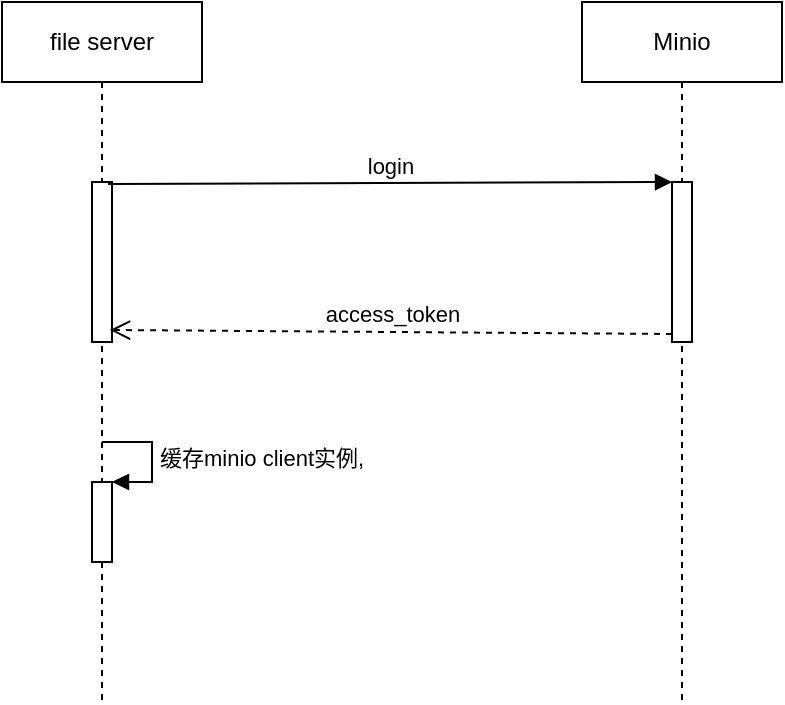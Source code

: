 <mxfile version="13.8.5" type="github" pages="3">
  <diagram name="Page-1" id="e7e014a7-5840-1c2e-5031-d8a46d1fe8dd">
    <mxGraphModel dx="892" dy="623" grid="1" gridSize="10" guides="1" tooltips="1" connect="1" arrows="1" fold="1" page="1" pageScale="1" pageWidth="1169" pageHeight="826" background="#ffffff" math="0" shadow="0">
      <root>
        <mxCell id="0" />
        <mxCell id="1" parent="0" />
        <mxCell id="priEPYK3QvKNsAf5k7gz-41" value="file server" style="shape=umlLifeline;perimeter=lifelinePerimeter;whiteSpace=wrap;html=1;container=1;collapsible=0;recursiveResize=0;outlineConnect=0;" parent="1" vertex="1">
          <mxGeometry x="270" y="120" width="100" height="350" as="geometry" />
        </mxCell>
        <mxCell id="priEPYK3QvKNsAf5k7gz-46" value="" style="html=1;points=[];perimeter=orthogonalPerimeter;" parent="priEPYK3QvKNsAf5k7gz-41" vertex="1">
          <mxGeometry x="45" y="90" width="10" height="80" as="geometry" />
        </mxCell>
        <mxCell id="priEPYK3QvKNsAf5k7gz-48" value="" style="html=1;points=[];perimeter=orthogonalPerimeter;" parent="priEPYK3QvKNsAf5k7gz-41" vertex="1">
          <mxGeometry x="45" y="240" width="10" height="40" as="geometry" />
        </mxCell>
        <mxCell id="priEPYK3QvKNsAf5k7gz-49" value="缓存minio client实例," style="edgeStyle=orthogonalEdgeStyle;html=1;align=left;spacingLeft=2;endArrow=block;rounded=0;entryX=1;entryY=0;" parent="priEPYK3QvKNsAf5k7gz-41" target="priEPYK3QvKNsAf5k7gz-48" edge="1">
          <mxGeometry relative="1" as="geometry">
            <mxPoint x="50" y="220" as="sourcePoint" />
            <Array as="points">
              <mxPoint x="75" y="220" />
            </Array>
          </mxGeometry>
        </mxCell>
        <mxCell id="priEPYK3QvKNsAf5k7gz-42" value="Minio" style="shape=umlLifeline;perimeter=lifelinePerimeter;whiteSpace=wrap;html=1;container=1;collapsible=0;recursiveResize=0;outlineConnect=0;" parent="1" vertex="1">
          <mxGeometry x="560" y="120" width="100" height="350" as="geometry" />
        </mxCell>
        <mxCell id="priEPYK3QvKNsAf5k7gz-43" value="" style="html=1;points=[];perimeter=orthogonalPerimeter;" parent="priEPYK3QvKNsAf5k7gz-42" vertex="1">
          <mxGeometry x="45" y="90" width="10" height="80" as="geometry" />
        </mxCell>
        <mxCell id="priEPYK3QvKNsAf5k7gz-44" value="login" style="html=1;verticalAlign=bottom;endArrow=block;entryX=0;entryY=0;exitX=0.8;exitY=0.013;exitDx=0;exitDy=0;exitPerimeter=0;" parent="1" source="priEPYK3QvKNsAf5k7gz-46" target="priEPYK3QvKNsAf5k7gz-43" edge="1">
          <mxGeometry relative="1" as="geometry">
            <mxPoint x="535" y="210" as="sourcePoint" />
          </mxGeometry>
        </mxCell>
        <mxCell id="priEPYK3QvKNsAf5k7gz-45" value="access_token" style="html=1;verticalAlign=bottom;endArrow=open;dashed=1;endSize=8;exitX=0;exitY=0.95;entryX=0.9;entryY=0.925;entryDx=0;entryDy=0;entryPerimeter=0;" parent="1" source="priEPYK3QvKNsAf5k7gz-43" target="priEPYK3QvKNsAf5k7gz-46" edge="1">
          <mxGeometry relative="1" as="geometry">
            <mxPoint x="535" y="286" as="targetPoint" />
          </mxGeometry>
        </mxCell>
      </root>
    </mxGraphModel>
  </diagram>
  <diagram id="bA8vDEb1wT1LGzQCFEHi" name="Page-2">
    <mxGraphModel dx="892" dy="623" grid="1" gridSize="10" guides="1" tooltips="1" connect="1" arrows="1" fold="1" page="1" pageScale="1" pageWidth="827" pageHeight="1169" math="0" shadow="0">
      <root>
        <mxCell id="vsohJtUWhULld6wBx5Kd-0" />
        <mxCell id="vsohJtUWhULld6wBx5Kd-1" parent="vsohJtUWhULld6wBx5Kd-0" />
        <mxCell id="vsohJtUWhULld6wBx5Kd-2" value="Client" style="shape=umlLifeline;perimeter=lifelinePerimeter;whiteSpace=wrap;html=1;container=1;collapsible=0;recursiveResize=0;outlineConnect=0;" parent="vsohJtUWhULld6wBx5Kd-1" vertex="1">
          <mxGeometry x="100" y="40" width="100" height="560" as="geometry" />
        </mxCell>
        <mxCell id="vsohJtUWhULld6wBx5Kd-8" value="" style="html=1;points=[];perimeter=orthogonalPerimeter;" parent="vsohJtUWhULld6wBx5Kd-2" vertex="1">
          <mxGeometry x="45" y="80" width="10" height="230" as="geometry" />
        </mxCell>
        <mxCell id="rz6bkKlkchfj7_ZGwmfC-10" value="" style="html=1;points=[];perimeter=orthogonalPerimeter;" parent="vsohJtUWhULld6wBx5Kd-2" vertex="1">
          <mxGeometry x="45" y="340" width="10" height="80" as="geometry" />
        </mxCell>
        <mxCell id="rz6bkKlkchfj7_ZGwmfC-14" value="" style="html=1;points=[];perimeter=orthogonalPerimeter;" parent="vsohJtUWhULld6wBx5Kd-2" vertex="1">
          <mxGeometry x="45" y="450" width="10" height="80" as="geometry" />
        </mxCell>
        <mxCell id="vsohJtUWhULld6wBx5Kd-3" value="Iteam API server" style="shape=umlLifeline;perimeter=lifelinePerimeter;whiteSpace=wrap;html=1;container=1;collapsible=0;recursiveResize=0;outlineConnect=0;" parent="vsohJtUWhULld6wBx5Kd-1" vertex="1">
          <mxGeometry x="280" y="40" width="100" height="560" as="geometry" />
        </mxCell>
        <mxCell id="vsohJtUWhULld6wBx5Kd-5" value="" style="html=1;points=[];perimeter=orthogonalPerimeter;" parent="vsohJtUWhULld6wBx5Kd-3" vertex="1">
          <mxGeometry x="45" y="80" width="10" height="230" as="geometry" />
        </mxCell>
        <mxCell id="rz6bkKlkchfj7_ZGwmfC-1" value="" style="html=1;points=[];perimeter=orthogonalPerimeter;" parent="vsohJtUWhULld6wBx5Kd-3" vertex="1">
          <mxGeometry x="55" y="110" width="10" height="20" as="geometry" />
        </mxCell>
        <mxCell id="rz6bkKlkchfj7_ZGwmfC-2" value="结构化文件对象" style="edgeStyle=orthogonalEdgeStyle;html=1;align=left;spacingLeft=2;endArrow=block;rounded=0;entryX=1;entryY=0;" parent="vsohJtUWhULld6wBx5Kd-3" target="rz6bkKlkchfj7_ZGwmfC-1" edge="1">
          <mxGeometry relative="1" as="geometry">
            <mxPoint x="60" y="90" as="sourcePoint" />
            <Array as="points">
              <mxPoint x="85" y="90" />
            </Array>
          </mxGeometry>
        </mxCell>
        <mxCell id="rz6bkKlkchfj7_ZGwmfC-11" value="" style="html=1;points=[];perimeter=orthogonalPerimeter;" parent="vsohJtUWhULld6wBx5Kd-3" vertex="1">
          <mxGeometry x="45" y="450" width="10" height="80" as="geometry" />
        </mxCell>
        <mxCell id="vsohJtUWhULld6wBx5Kd-4" value="Minio" style="shape=umlLifeline;perimeter=lifelinePerimeter;whiteSpace=wrap;html=1;container=1;collapsible=0;recursiveResize=0;outlineConnect=0;" parent="vsohJtUWhULld6wBx5Kd-1" vertex="1">
          <mxGeometry x="734" y="40" width="100" height="560" as="geometry" />
        </mxCell>
        <mxCell id="vsohJtUWhULld6wBx5Kd-13" value="" style="html=1;points=[];perimeter=orthogonalPerimeter;" parent="vsohJtUWhULld6wBx5Kd-4" vertex="1">
          <mxGeometry x="45" y="180" width="10" height="80" as="geometry" />
        </mxCell>
        <mxCell id="rz6bkKlkchfj7_ZGwmfC-7" value="" style="html=1;points=[];perimeter=orthogonalPerimeter;" parent="vsohJtUWhULld6wBx5Kd-4" vertex="1">
          <mxGeometry x="45" y="340" width="10" height="80" as="geometry" />
        </mxCell>
        <mxCell id="vsohJtUWhULld6wBx5Kd-6" value="获取上传URL" style="html=1;verticalAlign=bottom;endArrow=block;exitX=1;exitY=0.026;exitDx=0;exitDy=0;exitPerimeter=0;entryX=-0.1;entryY=0.022;entryDx=0;entryDy=0;entryPerimeter=0;" parent="vsohJtUWhULld6wBx5Kd-1" source="vsohJtUWhULld6wBx5Kd-8" target="vsohJtUWhULld6wBx5Kd-5" edge="1">
          <mxGeometry relative="1" as="geometry">
            <mxPoint x="385" y="120" as="sourcePoint" />
            <mxPoint x="310" y="120" as="targetPoint" />
          </mxGeometry>
        </mxCell>
        <mxCell id="vsohJtUWhULld6wBx5Kd-14" value="请求资源上传URL" style="html=1;verticalAlign=bottom;endArrow=block;entryX=0;entryY=0.088;exitX=1;exitY=0.075;exitDx=0;exitDy=0;exitPerimeter=0;entryDx=0;entryDy=0;entryPerimeter=0;" parent="vsohJtUWhULld6wBx5Kd-1" source="rz6bkKlkchfj7_ZGwmfC-3" target="vsohJtUWhULld6wBx5Kd-13" edge="1">
          <mxGeometry relative="1" as="geometry">
            <mxPoint x="640" y="220" as="sourcePoint" />
          </mxGeometry>
        </mxCell>
        <mxCell id="vsohJtUWhULld6wBx5Kd-15" value="带临时凭证的上传URL" style="html=1;verticalAlign=bottom;endArrow=open;dashed=1;endSize=8;exitX=-0.2;exitY=0.863;entryX=1.2;entryY=0.85;entryDx=0;entryDy=0;entryPerimeter=0;exitDx=0;exitDy=0;exitPerimeter=0;" parent="vsohJtUWhULld6wBx5Kd-1" source="vsohJtUWhULld6wBx5Kd-13" target="rz6bkKlkchfj7_ZGwmfC-3" edge="1">
          <mxGeometry relative="1" as="geometry">
            <mxPoint x="650" y="295" as="targetPoint" />
          </mxGeometry>
        </mxCell>
        <mxCell id="rz6bkKlkchfj7_ZGwmfC-0" value="File server" style="shape=umlLifeline;perimeter=lifelinePerimeter;whiteSpace=wrap;html=1;container=1;collapsible=0;recursiveResize=0;outlineConnect=0;" parent="vsohJtUWhULld6wBx5Kd-1" vertex="1">
          <mxGeometry x="500" y="40" width="100" height="560" as="geometry" />
        </mxCell>
        <mxCell id="rz6bkKlkchfj7_ZGwmfC-3" value="" style="html=1;points=[];perimeter=orthogonalPerimeter;" parent="rz6bkKlkchfj7_ZGwmfC-0" vertex="1">
          <mxGeometry x="45" y="180" width="10" height="80" as="geometry" />
        </mxCell>
        <mxCell id="rz6bkKlkchfj7_ZGwmfC-4" value="请求资源上传URL" style="html=1;verticalAlign=bottom;endArrow=block;entryX=0;entryY=0;" parent="vsohJtUWhULld6wBx5Kd-1" source="vsohJtUWhULld6wBx5Kd-5" target="rz6bkKlkchfj7_ZGwmfC-3" edge="1">
          <mxGeometry relative="1" as="geometry">
            <mxPoint x="350" y="220" as="sourcePoint" />
          </mxGeometry>
        </mxCell>
        <mxCell id="rz6bkKlkchfj7_ZGwmfC-5" value="带临时凭证的上传URL" style="html=1;verticalAlign=bottom;endArrow=open;dashed=1;endSize=8;exitX=0;exitY=0.95;entryX=0.9;entryY=0.765;entryDx=0;entryDy=0;entryPerimeter=0;" parent="vsohJtUWhULld6wBx5Kd-1" source="rz6bkKlkchfj7_ZGwmfC-3" target="vsohJtUWhULld6wBx5Kd-5" edge="1">
          <mxGeometry relative="1" as="geometry">
            <mxPoint x="475" y="296" as="targetPoint" />
          </mxGeometry>
        </mxCell>
        <mxCell id="rz6bkKlkchfj7_ZGwmfC-6" value="return" style="html=1;verticalAlign=bottom;endArrow=open;dashed=1;endSize=8;exitX=-0.4;exitY=0.909;exitDx=0;exitDy=0;exitPerimeter=0;entryX=0.9;entryY=0.913;entryDx=0;entryDy=0;entryPerimeter=0;" parent="vsohJtUWhULld6wBx5Kd-1" source="vsohJtUWhULld6wBx5Kd-5" target="vsohJtUWhULld6wBx5Kd-8" edge="1">
          <mxGeometry relative="1" as="geometry">
            <mxPoint x="328" y="305.95" as="targetPoint" />
            <mxPoint x="555" y="306" as="sourcePoint" />
          </mxGeometry>
        </mxCell>
        <mxCell id="rz6bkKlkchfj7_ZGwmfC-8" value="使用上传URL, 上传文件" style="html=1;verticalAlign=bottom;endArrow=block;entryX=0;entryY=0;exitX=0.5;exitY=0;exitDx=0;exitDy=0;exitPerimeter=0;" parent="vsohJtUWhULld6wBx5Kd-1" source="rz6bkKlkchfj7_ZGwmfC-10" target="rz6bkKlkchfj7_ZGwmfC-7" edge="1">
          <mxGeometry relative="1" as="geometry">
            <mxPoint x="210" y="380" as="sourcePoint" />
          </mxGeometry>
        </mxCell>
        <mxCell id="rz6bkKlkchfj7_ZGwmfC-9" value="存储结果(成功/失败)" style="html=1;verticalAlign=bottom;endArrow=open;dashed=1;endSize=8;exitX=0;exitY=0.95;" parent="vsohJtUWhULld6wBx5Kd-1" source="rz6bkKlkchfj7_ZGwmfC-7" target="rz6bkKlkchfj7_ZGwmfC-10" edge="1">
          <mxGeometry relative="1" as="geometry">
            <mxPoint x="709" y="456" as="targetPoint" />
          </mxGeometry>
        </mxCell>
        <mxCell id="rz6bkKlkchfj7_ZGwmfC-12" value="dispatch" style="html=1;verticalAlign=bottom;endArrow=block;entryX=0;entryY=0;exitX=0.9;exitY=0;exitDx=0;exitDy=0;exitPerimeter=0;" parent="vsohJtUWhULld6wBx5Kd-1" source="rz6bkKlkchfj7_ZGwmfC-14" target="rz6bkKlkchfj7_ZGwmfC-11" edge="1">
          <mxGeometry relative="1" as="geometry">
            <mxPoint x="255" y="490" as="sourcePoint" />
          </mxGeometry>
        </mxCell>
        <mxCell id="rz6bkKlkchfj7_ZGwmfC-13" value="return" style="html=1;verticalAlign=bottom;endArrow=open;dashed=1;endSize=8;exitX=0;exitY=0.95;" parent="vsohJtUWhULld6wBx5Kd-1" source="rz6bkKlkchfj7_ZGwmfC-11" target="rz6bkKlkchfj7_ZGwmfC-14" edge="1">
          <mxGeometry relative="1" as="geometry">
            <mxPoint x="255" y="566" as="targetPoint" />
          </mxGeometry>
        </mxCell>
      </root>
    </mxGraphModel>
  </diagram>
  <diagram id="-bkf6uvMfPdcjtnfTDPD" name="Page-3">
    <mxGraphModel dx="882" dy="566" grid="1" gridSize="10" guides="1" tooltips="1" connect="1" arrows="1" fold="1" page="1" pageScale="1" pageWidth="827" pageHeight="1169" math="0" shadow="0">
      <root>
        <mxCell id="VZzhAsSuxw-auyGSOQXf-0" />
        <mxCell id="VZzhAsSuxw-auyGSOQXf-1" parent="VZzhAsSuxw-auyGSOQXf-0" />
        <mxCell id="VZzhAsSuxw-auyGSOQXf-2" value="client" style="shape=umlLifeline;perimeter=lifelinePerimeter;whiteSpace=wrap;html=1;container=1;collapsible=0;recursiveResize=0;outlineConnect=0;" vertex="1" parent="VZzhAsSuxw-auyGSOQXf-1">
          <mxGeometry x="60" y="160" width="100" height="1210" as="geometry" />
        </mxCell>
        <mxCell id="VZzhAsSuxw-auyGSOQXf-11" value="" style="html=1;points=[];perimeter=orthogonalPerimeter;" vertex="1" parent="VZzhAsSuxw-auyGSOQXf-2">
          <mxGeometry x="45" y="90" width="10" height="690" as="geometry" />
        </mxCell>
        <mxCell id="VZzhAsSuxw-auyGSOQXf-54" value="" style="html=1;points=[];perimeter=orthogonalPerimeter;" vertex="1" parent="VZzhAsSuxw-auyGSOQXf-2">
          <mxGeometry x="45" y="830" width="10" height="340" as="geometry" />
        </mxCell>
        <mxCell id="VZzhAsSuxw-auyGSOQXf-3" value="API gateway" style="shape=umlLifeline;perimeter=lifelinePerimeter;whiteSpace=wrap;html=1;container=1;collapsible=0;recursiveResize=0;outlineConnect=0;" vertex="1" parent="VZzhAsSuxw-auyGSOQXf-1">
          <mxGeometry x="280" y="160" width="100" height="1210" as="geometry" />
        </mxCell>
        <mxCell id="VZzhAsSuxw-auyGSOQXf-8" value="" style="html=1;points=[];perimeter=orthogonalPerimeter;" vertex="1" parent="VZzhAsSuxw-auyGSOQXf-3">
          <mxGeometry x="45" y="90" width="10" height="80" as="geometry" />
        </mxCell>
        <mxCell id="VZzhAsSuxw-auyGSOQXf-12" value="" style="html=1;points=[];perimeter=orthogonalPerimeter;" vertex="1" parent="VZzhAsSuxw-auyGSOQXf-3">
          <mxGeometry x="55" y="110" width="10" height="20" as="geometry" />
        </mxCell>
        <mxCell id="VZzhAsSuxw-auyGSOQXf-13" value="用户/设备 鉴权" style="edgeStyle=orthogonalEdgeStyle;html=1;align=left;spacingLeft=2;endArrow=block;rounded=0;entryX=1;entryY=0;" edge="1" target="VZzhAsSuxw-auyGSOQXf-12" parent="VZzhAsSuxw-auyGSOQXf-3">
          <mxGeometry relative="1" as="geometry">
            <mxPoint x="60" y="90" as="sourcePoint" />
            <Array as="points">
              <mxPoint x="85" y="90" />
            </Array>
          </mxGeometry>
        </mxCell>
        <mxCell id="VZzhAsSuxw-auyGSOQXf-58" value="" style="html=1;points=[];perimeter=orthogonalPerimeter;" vertex="1" parent="VZzhAsSuxw-auyGSOQXf-3">
          <mxGeometry x="45" y="830" width="10" height="80" as="geometry" />
        </mxCell>
        <mxCell id="VZzhAsSuxw-auyGSOQXf-61" value="" style="html=1;points=[];perimeter=orthogonalPerimeter;" vertex="1" parent="VZzhAsSuxw-auyGSOQXf-3">
          <mxGeometry x="55" y="850" width="10" height="20" as="geometry" />
        </mxCell>
        <mxCell id="VZzhAsSuxw-auyGSOQXf-62" value="解析userid, orgid" style="edgeStyle=orthogonalEdgeStyle;html=1;align=left;spacingLeft=2;endArrow=block;rounded=0;entryX=1;entryY=0;" edge="1" target="VZzhAsSuxw-auyGSOQXf-61" parent="VZzhAsSuxw-auyGSOQXf-3">
          <mxGeometry relative="1" as="geometry">
            <mxPoint x="60" y="830" as="sourcePoint" />
            <Array as="points">
              <mxPoint x="85" y="830" />
            </Array>
          </mxGeometry>
        </mxCell>
        <mxCell id="VZzhAsSuxw-auyGSOQXf-4" value="iteam server" style="shape=umlLifeline;perimeter=lifelinePerimeter;whiteSpace=wrap;html=1;container=1;collapsible=0;recursiveResize=0;outlineConnect=0;" vertex="1" parent="VZzhAsSuxw-auyGSOQXf-1">
          <mxGeometry x="490" y="160" width="100" height="1210" as="geometry" />
        </mxCell>
        <mxCell id="VZzhAsSuxw-auyGSOQXf-16" value="" style="html=1;points=[];perimeter=orthogonalPerimeter;" vertex="1" parent="VZzhAsSuxw-auyGSOQXf-4">
          <mxGeometry x="45" y="150" width="10" height="600" as="geometry" />
        </mxCell>
        <mxCell id="VZzhAsSuxw-auyGSOQXf-19" value="" style="html=1;points=[];perimeter=orthogonalPerimeter;" vertex="1" parent="VZzhAsSuxw-auyGSOQXf-4">
          <mxGeometry x="55" y="170" width="10" height="20" as="geometry" />
        </mxCell>
        <mxCell id="VZzhAsSuxw-auyGSOQXf-20" value="结构化&lt;br&gt;文件对象" style="edgeStyle=orthogonalEdgeStyle;html=1;align=left;spacingLeft=2;endArrow=block;rounded=0;entryX=1;entryY=0;" edge="1" target="VZzhAsSuxw-auyGSOQXf-19" parent="VZzhAsSuxw-auyGSOQXf-4">
          <mxGeometry relative="1" as="geometry">
            <mxPoint x="60" y="150" as="sourcePoint" />
            <Array as="points">
              <mxPoint x="85" y="150" />
            </Array>
          </mxGeometry>
        </mxCell>
        <mxCell id="VZzhAsSuxw-auyGSOQXf-46" value="" style="html=1;points=[];perimeter=orthogonalPerimeter;" vertex="1" parent="VZzhAsSuxw-auyGSOQXf-4">
          <mxGeometry x="55" y="710" width="10" height="20" as="geometry" />
        </mxCell>
        <mxCell id="VZzhAsSuxw-auyGSOQXf-47" value="保存path" style="edgeStyle=orthogonalEdgeStyle;html=1;align=left;spacingLeft=2;endArrow=block;rounded=0;entryX=1;entryY=0;" edge="1" target="VZzhAsSuxw-auyGSOQXf-46" parent="VZzhAsSuxw-auyGSOQXf-4">
          <mxGeometry relative="1" as="geometry">
            <mxPoint x="60" y="690" as="sourcePoint" />
            <Array as="points">
              <mxPoint x="85" y="690" />
            </Array>
          </mxGeometry>
        </mxCell>
        <mxCell id="VZzhAsSuxw-auyGSOQXf-5" value="file server" style="shape=umlLifeline;perimeter=lifelinePerimeter;whiteSpace=wrap;html=1;container=1;collapsible=0;recursiveResize=0;outlineConnect=0;" vertex="1" parent="VZzhAsSuxw-auyGSOQXf-1">
          <mxGeometry x="710" y="160" width="100" height="1210" as="geometry" />
        </mxCell>
        <mxCell id="VZzhAsSuxw-auyGSOQXf-22" value="" style="html=1;points=[];perimeter=orthogonalPerimeter;" vertex="1" parent="VZzhAsSuxw-auyGSOQXf-5">
          <mxGeometry x="45" y="300" width="10" height="370" as="geometry" />
        </mxCell>
        <mxCell id="VZzhAsSuxw-auyGSOQXf-25" value="" style="html=1;points=[];perimeter=orthogonalPerimeter;" vertex="1" parent="VZzhAsSuxw-auyGSOQXf-5">
          <mxGeometry x="55" y="320" width="10" height="20" as="geometry" />
        </mxCell>
        <mxCell id="VZzhAsSuxw-auyGSOQXf-26" value="检查bucket" style="edgeStyle=orthogonalEdgeStyle;html=1;align=left;spacingLeft=2;endArrow=block;rounded=0;entryX=1;entryY=0;" edge="1" target="VZzhAsSuxw-auyGSOQXf-25" parent="VZzhAsSuxw-auyGSOQXf-5">
          <mxGeometry relative="1" as="geometry">
            <mxPoint x="60" y="300" as="sourcePoint" />
            <Array as="points">
              <mxPoint x="85" y="300" />
            </Array>
          </mxGeometry>
        </mxCell>
        <mxCell id="VZzhAsSuxw-auyGSOQXf-27" value="" style="html=1;points=[];perimeter=orthogonalPerimeter;" vertex="1" parent="VZzhAsSuxw-auyGSOQXf-5">
          <mxGeometry x="55" y="385" width="10" height="25" as="geometry" />
        </mxCell>
        <mxCell id="VZzhAsSuxw-auyGSOQXf-28" value="结构化Path, &lt;br&gt;user/avatar/{id}/avatar.png" style="edgeStyle=orthogonalEdgeStyle;html=1;align=left;spacingLeft=2;endArrow=block;rounded=0;entryX=1;entryY=0;" edge="1" target="VZzhAsSuxw-auyGSOQXf-27" parent="VZzhAsSuxw-auyGSOQXf-5">
          <mxGeometry relative="1" as="geometry">
            <mxPoint x="60" y="365" as="sourcePoint" />
            <Array as="points">
              <mxPoint x="85" y="365" />
            </Array>
          </mxGeometry>
        </mxCell>
        <mxCell id="VZzhAsSuxw-auyGSOQXf-37" value="" style="html=1;points=[];perimeter=orthogonalPerimeter;" vertex="1" parent="VZzhAsSuxw-auyGSOQXf-5">
          <mxGeometry x="55" y="540" width="10" height="20" as="geometry" />
        </mxCell>
        <mxCell id="VZzhAsSuxw-auyGSOQXf-38" value="hash({path}&lt;span style=&quot;text-align: center&quot;&gt;?token={token}&lt;/span&gt;)" style="edgeStyle=orthogonalEdgeStyle;html=1;align=left;spacingLeft=2;endArrow=block;rounded=0;entryX=1;entryY=0;" edge="1" target="VZzhAsSuxw-auyGSOQXf-37" parent="VZzhAsSuxw-auyGSOQXf-5">
          <mxGeometry relative="1" as="geometry">
            <mxPoint x="60" y="520" as="sourcePoint" />
            <Array as="points">
              <mxPoint x="85" y="520" />
            </Array>
          </mxGeometry>
        </mxCell>
        <mxCell id="VZzhAsSuxw-auyGSOQXf-42" value="" style="html=1;points=[];perimeter=orthogonalPerimeter;" vertex="1" parent="VZzhAsSuxw-auyGSOQXf-5">
          <mxGeometry x="55" y="630" width="10" height="20" as="geometry" />
        </mxCell>
        <mxCell id="VZzhAsSuxw-auyGSOQXf-43" value="生成http://{address}/file?key={hash}" style="edgeStyle=orthogonalEdgeStyle;html=1;align=left;spacingLeft=2;endArrow=block;rounded=0;entryX=1;entryY=0;" edge="1" target="VZzhAsSuxw-auyGSOQXf-42" parent="VZzhAsSuxw-auyGSOQXf-5">
          <mxGeometry relative="1" as="geometry">
            <mxPoint x="60" y="610" as="sourcePoint" />
            <Array as="points">
              <mxPoint x="85" y="610" />
            </Array>
          </mxGeometry>
        </mxCell>
        <mxCell id="VZzhAsSuxw-auyGSOQXf-7" value="minio" style="shape=umlLifeline;perimeter=lifelinePerimeter;whiteSpace=wrap;html=1;container=1;collapsible=0;recursiveResize=0;outlineConnect=0;" vertex="1" parent="VZzhAsSuxw-auyGSOQXf-1">
          <mxGeometry x="1400" y="160" width="100" height="1210" as="geometry" />
        </mxCell>
        <mxCell id="VZzhAsSuxw-auyGSOQXf-34" value="" style="html=1;points=[];perimeter=orthogonalPerimeter;" vertex="1" parent="VZzhAsSuxw-auyGSOQXf-7">
          <mxGeometry x="45" y="425" width="10" height="80" as="geometry" />
        </mxCell>
        <mxCell id="VZzhAsSuxw-auyGSOQXf-65" value="" style="html=1;points=[];perimeter=orthogonalPerimeter;" vertex="1" parent="VZzhAsSuxw-auyGSOQXf-7">
          <mxGeometry x="45" y="1070" width="10" height="80" as="geometry" />
        </mxCell>
        <mxCell id="VZzhAsSuxw-auyGSOQXf-9" value="获取资源上传URL" style="html=1;verticalAlign=bottom;endArrow=block;entryX=0;entryY=0;" edge="1" target="VZzhAsSuxw-auyGSOQXf-8" parent="VZzhAsSuxw-auyGSOQXf-1" source="VZzhAsSuxw-auyGSOQXf-2">
          <mxGeometry relative="1" as="geometry">
            <mxPoint x="220" y="250" as="sourcePoint" />
          </mxGeometry>
        </mxCell>
        <mxCell id="VZzhAsSuxw-auyGSOQXf-15" value="需要实现" style="shape=note;size=20;whiteSpace=wrap;html=1;fillColor=#fff2cc;strokeColor=#d6b656;align=left;" vertex="1" parent="VZzhAsSuxw-auyGSOQXf-1">
          <mxGeometry x="368.5" y="220" width="90" height="30" as="geometry" />
        </mxCell>
        <mxCell id="VZzhAsSuxw-auyGSOQXf-17" value="获取资源上传URL" style="html=1;verticalAlign=bottom;endArrow=block;entryX=0;entryY=0;" edge="1" target="VZzhAsSuxw-auyGSOQXf-16" parent="VZzhAsSuxw-auyGSOQXf-1" source="VZzhAsSuxw-auyGSOQXf-8">
          <mxGeometry relative="1" as="geometry">
            <mxPoint x="465" y="310" as="sourcePoint" />
          </mxGeometry>
        </mxCell>
        <mxCell id="VZzhAsSuxw-auyGSOQXf-23" value="获取资源上传URL" style="html=1;verticalAlign=bottom;endArrow=block;entryX=0;entryY=0;" edge="1" target="VZzhAsSuxw-auyGSOQXf-22" parent="VZzhAsSuxw-auyGSOQXf-1">
          <mxGeometry relative="1" as="geometry">
            <mxPoint x="545" y="460" as="sourcePoint" />
          </mxGeometry>
        </mxCell>
        <mxCell id="VZzhAsSuxw-auyGSOQXf-29" value="ngnix proxy" style="shape=umlLifeline;perimeter=lifelinePerimeter;whiteSpace=wrap;html=1;container=1;collapsible=0;recursiveResize=0;outlineConnect=0;" vertex="1" parent="VZzhAsSuxw-auyGSOQXf-1">
          <mxGeometry x="960" y="160" width="100" height="1210" as="geometry" />
        </mxCell>
        <mxCell id="VZzhAsSuxw-auyGSOQXf-31" value="" style="html=1;points=[];perimeter=orthogonalPerimeter;" vertex="1" parent="VZzhAsSuxw-auyGSOQXf-29">
          <mxGeometry x="45" y="420" width="10" height="20" as="geometry" />
        </mxCell>
        <mxCell id="VZzhAsSuxw-auyGSOQXf-55" value="" style="html=1;points=[];perimeter=orthogonalPerimeter;" vertex="1" parent="VZzhAsSuxw-auyGSOQXf-29">
          <mxGeometry x="45" y="910" width="10" height="180" as="geometry" />
        </mxCell>
        <mxCell id="VZzhAsSuxw-auyGSOQXf-63" value="" style="html=1;points=[];perimeter=orthogonalPerimeter;" vertex="1" parent="VZzhAsSuxw-auyGSOQXf-29">
          <mxGeometry x="55" y="1029" width="10" height="21" as="geometry" />
        </mxCell>
        <mxCell id="VZzhAsSuxw-auyGSOQXf-64" value="匹配userid, orgid" style="edgeStyle=orthogonalEdgeStyle;html=1;align=left;spacingLeft=2;endArrow=block;rounded=0;entryX=1;entryY=0;" edge="1" target="VZzhAsSuxw-auyGSOQXf-63" parent="VZzhAsSuxw-auyGSOQXf-29">
          <mxGeometry relative="1" as="geometry">
            <mxPoint x="60" y="1009" as="sourcePoint" />
            <Array as="points">
              <mxPoint x="85" y="1009" />
            </Array>
          </mxGeometry>
        </mxCell>
        <mxCell id="VZzhAsSuxw-auyGSOQXf-30" value="redis" style="shape=umlLifeline;perimeter=lifelinePerimeter;whiteSpace=wrap;html=1;container=1;collapsible=0;recursiveResize=0;outlineConnect=0;" vertex="1" parent="VZzhAsSuxw-auyGSOQXf-1">
          <mxGeometry x="1170" y="160" width="100" height="1210" as="geometry" />
        </mxCell>
        <mxCell id="VZzhAsSuxw-auyGSOQXf-39" value="" style="html=1;points=[];perimeter=orthogonalPerimeter;" vertex="1" parent="VZzhAsSuxw-auyGSOQXf-30">
          <mxGeometry x="45" y="580" width="10" height="30" as="geometry" />
        </mxCell>
        <mxCell id="VZzhAsSuxw-auyGSOQXf-48" value="" style="html=1;points=[];perimeter=orthogonalPerimeter;" vertex="1" parent="VZzhAsSuxw-auyGSOQXf-30">
          <mxGeometry x="45" y="940" width="10" height="40" as="geometry" />
        </mxCell>
        <mxCell id="VZzhAsSuxw-auyGSOQXf-32" value="请求访问URL" style="html=1;verticalAlign=bottom;endArrow=block;entryX=0;entryY=0;exitX=0.9;exitY=0.322;exitDx=0;exitDy=0;exitPerimeter=0;" edge="1" target="VZzhAsSuxw-auyGSOQXf-31" parent="VZzhAsSuxw-auyGSOQXf-1" source="VZzhAsSuxw-auyGSOQXf-22">
          <mxGeometry relative="1" as="geometry">
            <mxPoint x="830" y="580" as="sourcePoint" />
          </mxGeometry>
        </mxCell>
        <mxCell id="VZzhAsSuxw-auyGSOQXf-35" value="请求访问URL" style="html=1;verticalAlign=bottom;endArrow=block;entryX=0;entryY=0;" edge="1" target="VZzhAsSuxw-auyGSOQXf-34" parent="VZzhAsSuxw-auyGSOQXf-1" source="VZzhAsSuxw-auyGSOQXf-31">
          <mxGeometry relative="1" as="geometry">
            <mxPoint x="1375" y="585" as="sourcePoint" />
          </mxGeometry>
        </mxCell>
        <mxCell id="VZzhAsSuxw-auyGSOQXf-40" value="save key={hash} value=jsonString{path:{path}, userid:{id}, orgid:{id}}" style="html=1;verticalAlign=bottom;endArrow=block;entryX=0;entryY=0;exitX=1;exitY=0.757;exitDx=0;exitDy=0;exitPerimeter=0;" edge="1" target="VZzhAsSuxw-auyGSOQXf-39" parent="VZzhAsSuxw-auyGSOQXf-1" source="VZzhAsSuxw-auyGSOQXf-22">
          <mxGeometry relative="1" as="geometry">
            <mxPoint x="810" y="740" as="sourcePoint" />
          </mxGeometry>
        </mxCell>
        <mxCell id="VZzhAsSuxw-auyGSOQXf-24" value="&lt;div style=&quot;text-align: left&quot;&gt;1.http://{address}/file?key={hash}&lt;/div&gt;&lt;span&gt;&lt;div style=&quot;text-align: left&quot;&gt;2.path&lt;/div&gt;&lt;/span&gt;" style="html=1;verticalAlign=bottom;endArrow=open;dashed=1;endSize=8;exitX=-0.2;exitY=0.97;entryX=1.2;entryY=0.85;entryDx=0;entryDy=0;entryPerimeter=0;exitDx=0;exitDy=0;exitPerimeter=0;" edge="1" source="VZzhAsSuxw-auyGSOQXf-22" parent="VZzhAsSuxw-auyGSOQXf-1" target="VZzhAsSuxw-auyGSOQXf-16">
          <mxGeometry relative="1" as="geometry">
            <mxPoint x="650" y="640" as="targetPoint" />
          </mxGeometry>
        </mxCell>
        <mxCell id="VZzhAsSuxw-auyGSOQXf-36" value="https://{address}/{path}?token={token}" style="html=1;verticalAlign=bottom;endArrow=open;dashed=1;endSize=8;exitX=0;exitY=0.95;entryX=1.1;entryY=0.538;entryDx=0;entryDy=0;entryPerimeter=0;" edge="1" source="VZzhAsSuxw-auyGSOQXf-34" parent="VZzhAsSuxw-auyGSOQXf-1" target="VZzhAsSuxw-auyGSOQXf-22">
          <mxGeometry relative="1" as="geometry">
            <mxPoint x="840" y="650" as="targetPoint" />
          </mxGeometry>
        </mxCell>
        <mxCell id="VZzhAsSuxw-auyGSOQXf-44" value="&lt;font style=&quot;font-size: 10px&quot;&gt;user:{&lt;br&gt;&amp;nbsp; avatar:{&lt;br&gt;&amp;nbsp; &amp;nbsp; [&lt;br&gt;&amp;nbsp; &amp;nbsp; &amp;nbsp;{&lt;br&gt;&amp;nbsp; &amp;nbsp; &amp;nbsp; &amp;nbsp;id:{id}, &lt;br&gt;&amp;nbsp; &amp;nbsp; &amp;nbsp; &amp;nbsp;name:{avatar.png},&lt;br&gt;&amp;nbsp; &amp;nbsp; &amp;nbsp; &amp;nbsp;valid:{60s}&lt;br&gt;&amp;nbsp; &amp;nbsp; &amp;nbsp;}&lt;br&gt;&amp;nbsp; &amp;nbsp; ]&lt;br&gt;&amp;nbsp; }&lt;br&gt;}&lt;/font&gt;" style="shape=note;size=20;whiteSpace=wrap;html=1;fillColor=#fff2cc;strokeColor=#d6b656;align=left;" vertex="1" parent="VZzhAsSuxw-auyGSOQXf-1">
          <mxGeometry x="630" y="260" width="120" height="170" as="geometry" />
        </mxCell>
        <mxCell id="VZzhAsSuxw-auyGSOQXf-45" value="header中包含userid, orgid" style="shape=note;size=20;whiteSpace=wrap;html=1;fillColor=#fff2cc;strokeColor=#d6b656;align=left;" vertex="1" parent="VZzhAsSuxw-auyGSOQXf-1">
          <mxGeometry x="570" y="470" width="170" height="30" as="geometry" />
        </mxCell>
        <mxCell id="VZzhAsSuxw-auyGSOQXf-18" value="&lt;span style=&quot;text-align: left&quot;&gt;http://{address}/file?key={hash}&lt;/span&gt;" style="html=1;verticalAlign=bottom;endArrow=open;dashed=1;endSize=8;exitX=-0.3;exitY=0.983;exitDx=0;exitDy=0;exitPerimeter=0;" edge="1" source="VZzhAsSuxw-auyGSOQXf-16" parent="VZzhAsSuxw-auyGSOQXf-1">
          <mxGeometry relative="1" as="geometry">
            <mxPoint x="116" y="902" as="targetPoint" />
          </mxGeometry>
        </mxCell>
        <mxCell id="VZzhAsSuxw-auyGSOQXf-56" value="put&amp;nbsp;&lt;span&gt;http://{address}/file?key={hash}&amp;nbsp;&lt;br&gt;header(userid, orgid)&lt;/span&gt;" style="html=1;verticalAlign=bottom;endArrow=block;entryX=0;entryY=0;exitX=1.1;exitY=0.95;exitDx=0;exitDy=0;exitPerimeter=0;align=left;" edge="1" target="VZzhAsSuxw-auyGSOQXf-55" parent="VZzhAsSuxw-auyGSOQXf-1" source="VZzhAsSuxw-auyGSOQXf-58">
          <mxGeometry relative="1" as="geometry">
            <mxPoint x="832" y="1070" as="sourcePoint" />
          </mxGeometry>
        </mxCell>
        <mxCell id="VZzhAsSuxw-auyGSOQXf-49" value="query(hash)" style="html=1;verticalAlign=bottom;endArrow=block;entryX=0;entryY=0;exitX=1;exitY=0.172;exitDx=0;exitDy=0;exitPerimeter=0;" edge="1" target="VZzhAsSuxw-auyGSOQXf-48" parent="VZzhAsSuxw-auyGSOQXf-1" source="VZzhAsSuxw-auyGSOQXf-55">
          <mxGeometry relative="1" as="geometry">
            <mxPoint x="1145" y="1060" as="sourcePoint" />
          </mxGeometry>
        </mxCell>
        <mxCell id="VZzhAsSuxw-auyGSOQXf-59" value="put&amp;nbsp;&lt;span style=&quot;text-align: left&quot;&gt;http://{address}/file?key={hash}&amp;nbsp;&lt;/span&gt;&amp;nbsp;" style="html=1;verticalAlign=bottom;endArrow=block;entryX=0;entryY=0;exitX=0.7;exitY=0.013;exitDx=0;exitDy=0;exitPerimeter=0;" edge="1" target="VZzhAsSuxw-auyGSOQXf-58" parent="VZzhAsSuxw-auyGSOQXf-1" source="VZzhAsSuxw-auyGSOQXf-54">
          <mxGeometry relative="1" as="geometry">
            <mxPoint x="255" y="990" as="sourcePoint" />
          </mxGeometry>
        </mxCell>
        <mxCell id="VZzhAsSuxw-auyGSOQXf-50" value="path?token={token}, uersid, orgid" style="html=1;verticalAlign=bottom;endArrow=open;dashed=1;endSize=8;exitX=0;exitY=0.95;entryX=1;entryY=0.383;entryDx=0;entryDy=0;entryPerimeter=0;" edge="1" source="VZzhAsSuxw-auyGSOQXf-48" parent="VZzhAsSuxw-auyGSOQXf-1" target="VZzhAsSuxw-auyGSOQXf-55">
          <mxGeometry relative="1" as="geometry">
            <mxPoint x="1110" y="1220" as="targetPoint" />
          </mxGeometry>
        </mxCell>
        <mxCell id="VZzhAsSuxw-auyGSOQXf-66" value="put http://{address}/path?token={token}" style="html=1;verticalAlign=bottom;endArrow=block;entryX=0;entryY=0;exitX=1.1;exitY=0.889;exitDx=0;exitDy=0;exitPerimeter=0;" edge="1" target="VZzhAsSuxw-auyGSOQXf-65" parent="VZzhAsSuxw-auyGSOQXf-1" source="VZzhAsSuxw-auyGSOQXf-55">
          <mxGeometry relative="1" as="geometry">
            <mxPoint x="1375" y="1230" as="sourcePoint" />
          </mxGeometry>
        </mxCell>
        <mxCell id="VZzhAsSuxw-auyGSOQXf-67" value="结果" style="html=1;verticalAlign=bottom;endArrow=open;dashed=1;endSize=8;exitX=0;exitY=0.95;" edge="1" source="VZzhAsSuxw-auyGSOQXf-65" parent="VZzhAsSuxw-auyGSOQXf-1" target="VZzhAsSuxw-auyGSOQXf-54">
          <mxGeometry relative="1" as="geometry">
            <mxPoint x="640" y="1306" as="targetPoint" />
          </mxGeometry>
        </mxCell>
      </root>
    </mxGraphModel>
  </diagram>
</mxfile>
